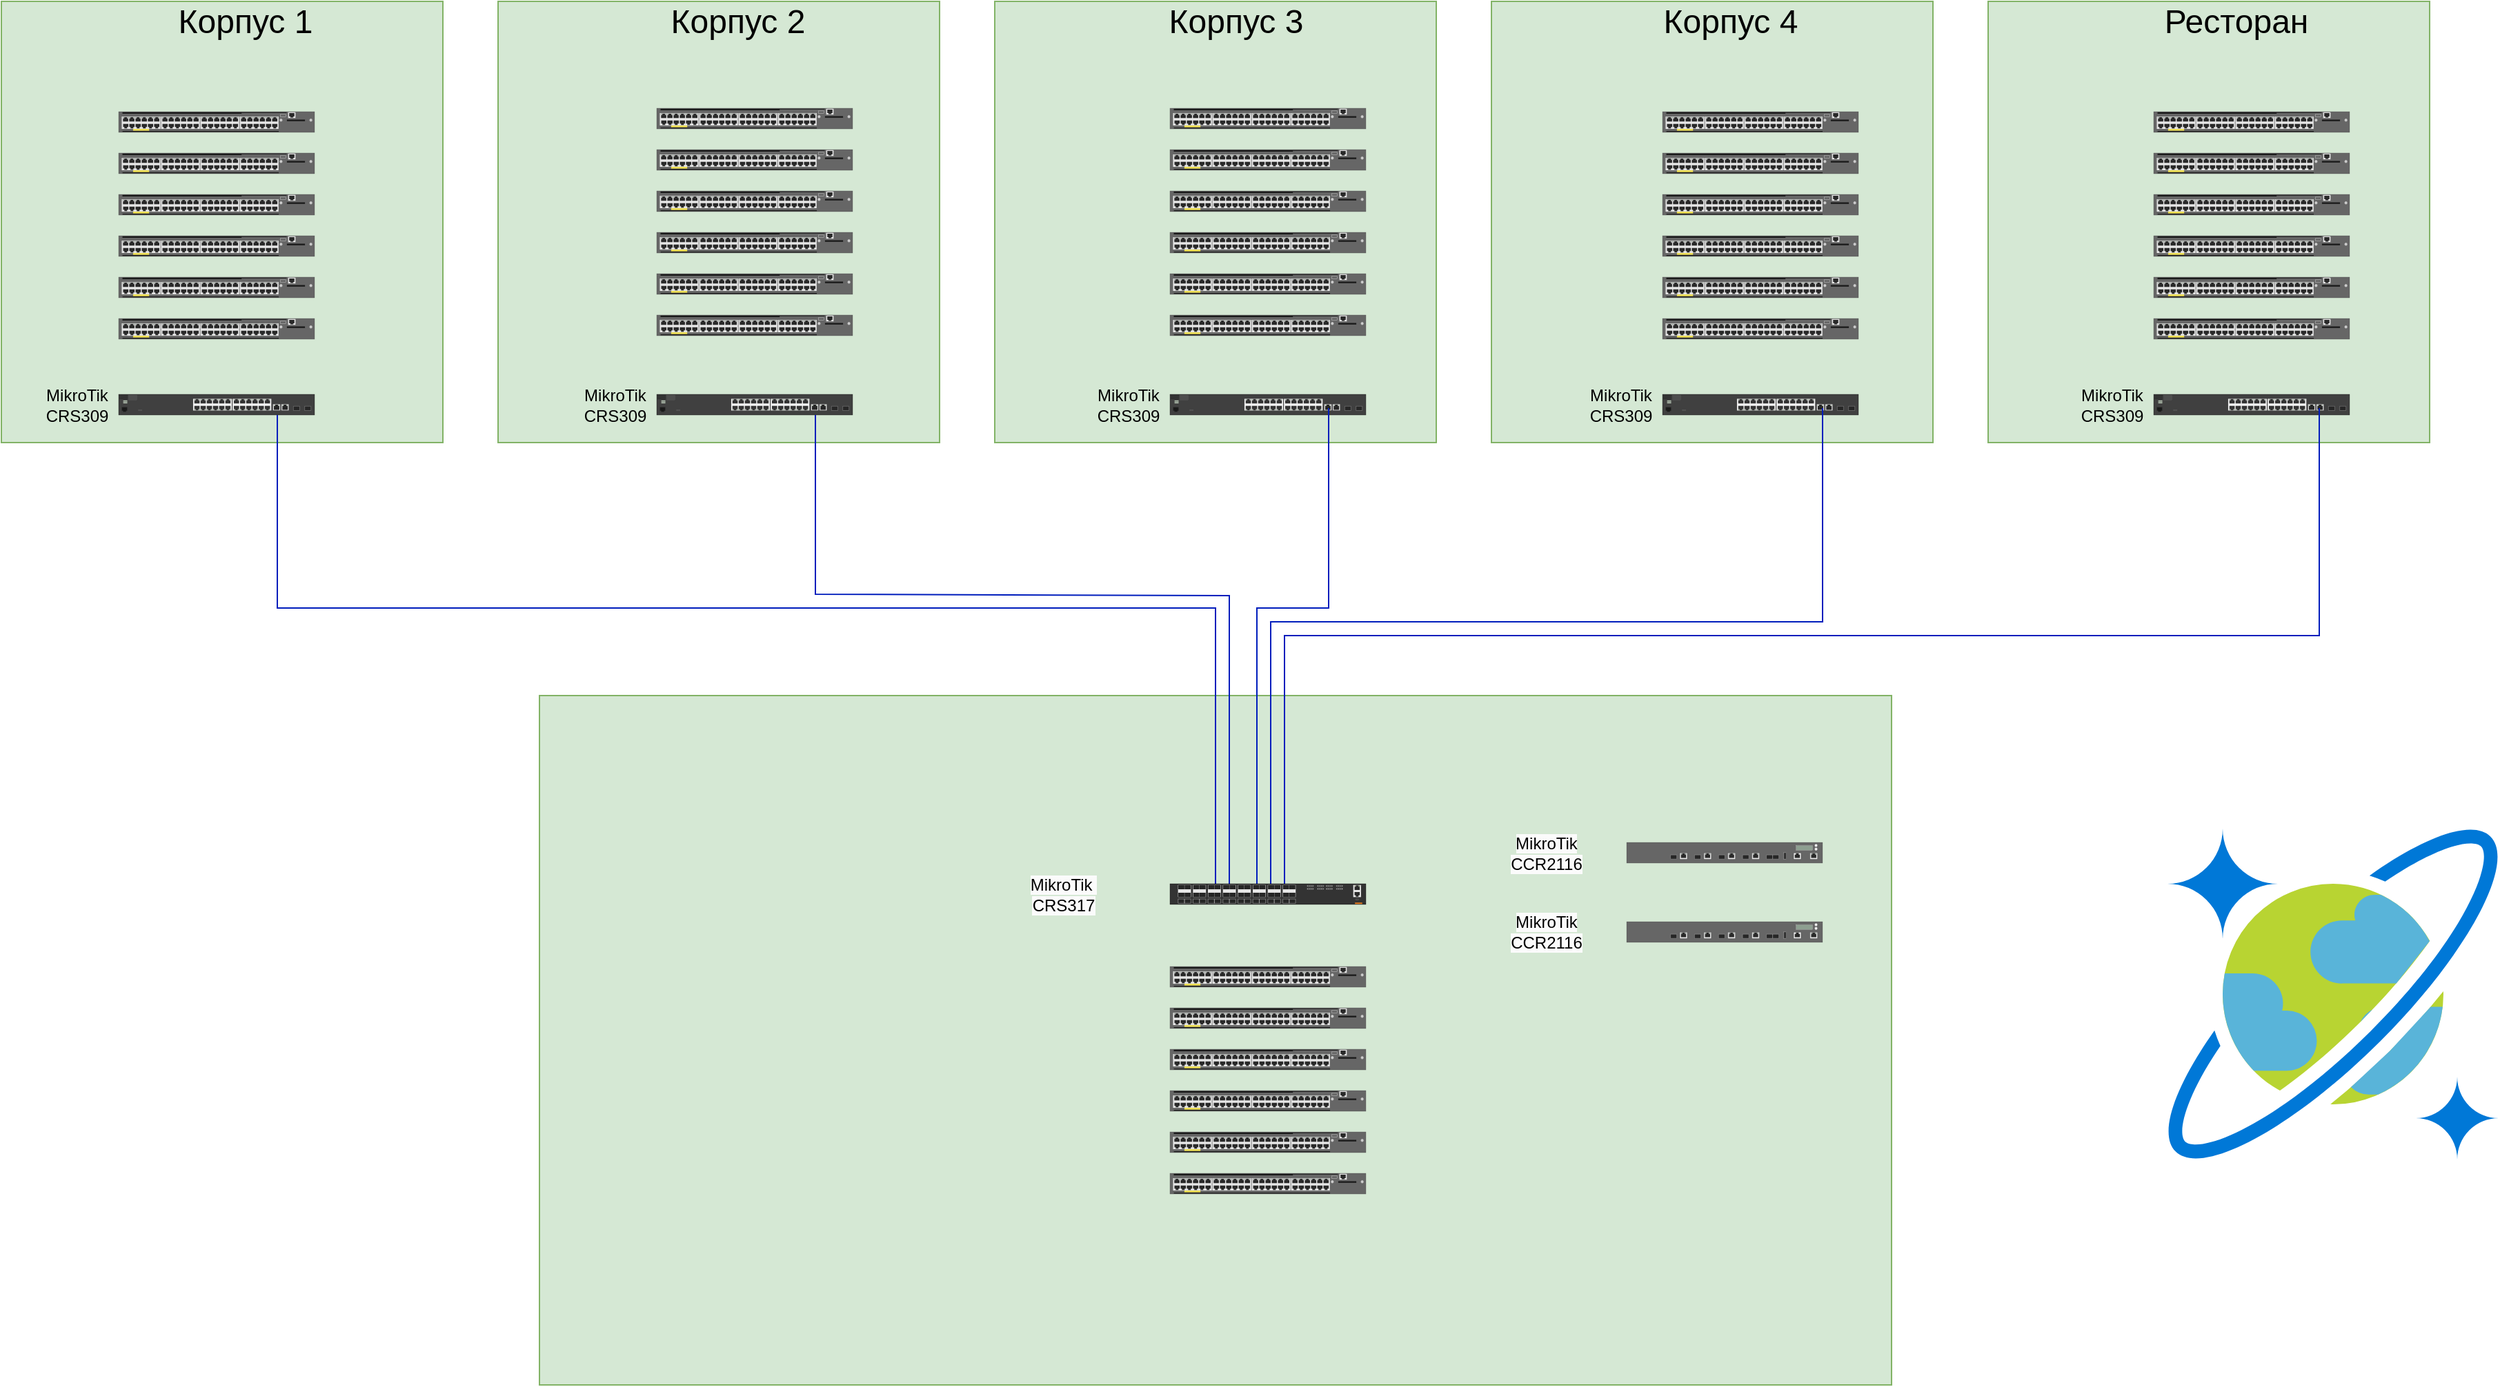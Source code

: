 <mxfile version="26.1.1">
  <diagram name="Страница — 1" id="lEGWNjMaybqHMdPIUl3j">
    <mxGraphModel dx="1687" dy="2562" grid="1" gridSize="10" guides="1" tooltips="1" connect="1" arrows="1" fold="1" page="1" pageScale="1" pageWidth="2336" pageHeight="1654" math="0" shadow="0">
      <root>
        <mxCell id="0" />
        <mxCell id="1" parent="0" />
        <mxCell id="9y2gCdA-jLrXaHQUm1rY-1" value="" style="rounded=0;whiteSpace=wrap;html=1;fillColor=#d5e8d4;strokeColor=#82b366;" vertex="1" parent="1">
          <mxGeometry x="1100" y="-1150" width="320" height="320" as="geometry" />
        </mxCell>
        <mxCell id="9y2gCdA-jLrXaHQUm1rY-2" value="" style="rounded=0;whiteSpace=wrap;html=1;fillColor=#d5e8d4;strokeColor=#82b366;" vertex="1" parent="1">
          <mxGeometry x="1460" y="-1150" width="320" height="320" as="geometry" />
        </mxCell>
        <mxCell id="9y2gCdA-jLrXaHQUm1rY-3" value="" style="rounded=0;whiteSpace=wrap;html=1;fillColor=#d5e8d4;strokeColor=#82b366;" vertex="1" parent="1">
          <mxGeometry x="740" y="-1150" width="320" height="320" as="geometry" />
        </mxCell>
        <mxCell id="9y2gCdA-jLrXaHQUm1rY-4" value="" style="rounded=0;whiteSpace=wrap;html=1;fillColor=#d5e8d4;strokeColor=#82b366;" vertex="1" parent="1">
          <mxGeometry x="380" y="-1150" width="320" height="320" as="geometry" />
        </mxCell>
        <mxCell id="9y2gCdA-jLrXaHQUm1rY-5" value="" style="rounded=0;whiteSpace=wrap;html=1;fillColor=#d5e8d4;strokeColor=#82b366;" vertex="1" parent="1">
          <mxGeometry x="20" y="-1150" width="320" height="320" as="geometry" />
        </mxCell>
        <mxCell id="9y2gCdA-jLrXaHQUm1rY-6" value="" style="rounded=0;whiteSpace=wrap;html=1;fillColor=#d5e8d4;strokeColor=#82b366;" vertex="1" parent="1">
          <mxGeometry x="410" y="-646.5" width="980" height="500" as="geometry" />
        </mxCell>
        <mxCell id="9y2gCdA-jLrXaHQUm1rY-8" value="Корпус 1" style="text;strokeColor=none;align=center;fillColor=none;html=1;verticalAlign=middle;whiteSpace=wrap;rounded=0;fontSize=24;" vertex="1" parent="1">
          <mxGeometry x="127" y="-1150" width="140" height="30" as="geometry" />
        </mxCell>
        <mxCell id="9y2gCdA-jLrXaHQUm1rY-9" value="Корпус 2" style="text;strokeColor=none;align=center;fillColor=none;html=1;verticalAlign=middle;whiteSpace=wrap;rounded=0;fontSize=24;" vertex="1" parent="1">
          <mxGeometry x="494" y="-1150" width="120" height="30" as="geometry" />
        </mxCell>
        <mxCell id="9y2gCdA-jLrXaHQUm1rY-11" value="Корпус 4" style="text;strokeColor=none;align=center;fillColor=none;html=1;verticalAlign=middle;whiteSpace=wrap;rounded=0;fontSize=24;" vertex="1" parent="1">
          <mxGeometry x="1218" y="-1150" width="111" height="30" as="geometry" />
        </mxCell>
        <mxCell id="9y2gCdA-jLrXaHQUm1rY-12" value="Ресторан" style="text;strokeColor=none;align=center;fillColor=none;html=1;verticalAlign=middle;whiteSpace=wrap;rounded=0;fontSize=24;" vertex="1" parent="1">
          <mxGeometry x="1610" y="-1150" width="60" height="30" as="geometry" />
        </mxCell>
        <mxCell id="9y2gCdA-jLrXaHQUm1rY-13" value="" style="group;imageAspect=0;snapToPoint=1;" vertex="1" connectable="0" parent="1">
          <mxGeometry x="45" y="-872.5" width="202" height="30" as="geometry" />
        </mxCell>
        <mxCell id="9y2gCdA-jLrXaHQUm1rY-14" value="" style="html=1;verticalLabelPosition=bottom;verticalAlign=top;outlineConnect=0;shadow=0;dashed=0;shape=mxgraph.rack.hpe_aruba.switches.j9782a_2530_24_front;connectable=0;" vertex="1" parent="9y2gCdA-jLrXaHQUm1rY-13">
          <mxGeometry x="60" y="7.5" width="142" height="15" as="geometry" />
        </mxCell>
        <mxCell id="9y2gCdA-jLrXaHQUm1rY-15" value="MikroTik CRS309" style="text;strokeColor=none;align=center;fillColor=none;html=1;verticalAlign=middle;whiteSpace=wrap;rounded=0;" vertex="1" parent="9y2gCdA-jLrXaHQUm1rY-13">
          <mxGeometry width="60" height="30" as="geometry" />
        </mxCell>
        <mxCell id="9y2gCdA-jLrXaHQUm1rY-16" value="" style="group" vertex="1" connectable="0" parent="1">
          <mxGeometry x="435" y="-872.5" width="202" height="30" as="geometry" />
        </mxCell>
        <mxCell id="9y2gCdA-jLrXaHQUm1rY-17" value="" style="html=1;verticalLabelPosition=bottom;verticalAlign=top;outlineConnect=0;shadow=0;dashed=0;shape=mxgraph.rack.hpe_aruba.switches.j9782a_2530_24_front;connectable=0;" vertex="1" parent="9y2gCdA-jLrXaHQUm1rY-16">
          <mxGeometry x="60" y="7.5" width="142" height="15" as="geometry" />
        </mxCell>
        <mxCell id="9y2gCdA-jLrXaHQUm1rY-18" value="MikroTik CRS309" style="text;strokeColor=none;align=center;fillColor=none;html=1;verticalAlign=middle;whiteSpace=wrap;rounded=0;" vertex="1" parent="9y2gCdA-jLrXaHQUm1rY-16">
          <mxGeometry width="60" height="30" as="geometry" />
        </mxCell>
        <mxCell id="9y2gCdA-jLrXaHQUm1rY-19" value="" style="group" vertex="1" connectable="0" parent="1">
          <mxGeometry x="807" y="-872.5" width="202" height="30" as="geometry" />
        </mxCell>
        <mxCell id="9y2gCdA-jLrXaHQUm1rY-20" value="" style="html=1;verticalLabelPosition=bottom;verticalAlign=top;outlineConnect=0;shadow=0;dashed=0;shape=mxgraph.rack.hpe_aruba.switches.j9782a_2530_24_front;connectable=0;" vertex="1" parent="9y2gCdA-jLrXaHQUm1rY-19">
          <mxGeometry x="60" y="7.5" width="142" height="15" as="geometry" />
        </mxCell>
        <mxCell id="9y2gCdA-jLrXaHQUm1rY-21" value="MikroTik CRS309" style="text;strokeColor=none;align=center;fillColor=none;html=1;verticalAlign=middle;whiteSpace=wrap;rounded=0;" vertex="1" parent="9y2gCdA-jLrXaHQUm1rY-19">
          <mxGeometry width="60" height="30" as="geometry" />
        </mxCell>
        <mxCell id="9y2gCdA-jLrXaHQUm1rY-22" value="" style="group" vertex="1" connectable="0" parent="1">
          <mxGeometry x="1164" y="-872.5" width="202" height="30" as="geometry" />
        </mxCell>
        <mxCell id="9y2gCdA-jLrXaHQUm1rY-23" value="" style="html=1;verticalLabelPosition=bottom;verticalAlign=top;outlineConnect=0;shadow=0;dashed=0;shape=mxgraph.rack.hpe_aruba.switches.j9782a_2530_24_front;connectable=0;" vertex="1" parent="9y2gCdA-jLrXaHQUm1rY-22">
          <mxGeometry x="60" y="7.5" width="142" height="15" as="geometry" />
        </mxCell>
        <mxCell id="9y2gCdA-jLrXaHQUm1rY-24" value="MikroTik CRS309" style="text;strokeColor=none;align=center;fillColor=none;html=1;verticalAlign=middle;whiteSpace=wrap;rounded=0;" vertex="1" parent="9y2gCdA-jLrXaHQUm1rY-22">
          <mxGeometry width="60" height="30" as="geometry" />
        </mxCell>
        <mxCell id="9y2gCdA-jLrXaHQUm1rY-25" value="" style="group" vertex="1" connectable="0" parent="1">
          <mxGeometry x="1520" y="-872.5" width="202" height="30" as="geometry" />
        </mxCell>
        <mxCell id="9y2gCdA-jLrXaHQUm1rY-26" value="" style="html=1;verticalLabelPosition=bottom;verticalAlign=top;outlineConnect=0;shadow=0;dashed=0;shape=mxgraph.rack.hpe_aruba.switches.j9782a_2530_24_front;connectable=0;" vertex="1" parent="9y2gCdA-jLrXaHQUm1rY-25">
          <mxGeometry x="60" y="7.5" width="142" height="15" as="geometry" />
        </mxCell>
        <mxCell id="9y2gCdA-jLrXaHQUm1rY-27" value="MikroTik CRS309" style="text;strokeColor=none;align=center;fillColor=none;html=1;verticalAlign=middle;whiteSpace=wrap;rounded=0;" vertex="1" parent="9y2gCdA-jLrXaHQUm1rY-25">
          <mxGeometry width="60" height="30" as="geometry" />
        </mxCell>
        <mxCell id="9y2gCdA-jLrXaHQUm1rY-28" value="" style="edgeStyle=none;orthogonalLoop=1;jettySize=auto;html=1;rounded=0;endArrow=none;startFill=1;jumpStyle=arc;fillColor=#0050ef;strokeColor=#001DBC;" edge="1" parent="1">
          <mxGeometry width="80" relative="1" as="geometry">
            <mxPoint x="220" y="-850" as="sourcePoint" />
            <mxPoint x="900" y="-500" as="targetPoint" />
            <Array as="points">
              <mxPoint x="220" y="-710" />
              <mxPoint x="900" y="-710" />
            </Array>
          </mxGeometry>
        </mxCell>
        <mxCell id="9y2gCdA-jLrXaHQUm1rY-29" value="" style="edgeStyle=none;orthogonalLoop=1;jettySize=auto;html=1;rounded=0;endArrow=none;startFill=0;endFill=1;snapToPoint=0;strokeColor=#001DBC;jumpStyle=arc;fixDash=1;fillColor=#0050ef;" edge="1" parent="1">
          <mxGeometry width="80" relative="1" as="geometry">
            <mxPoint x="610" y="-850" as="sourcePoint" />
            <mxPoint x="910" y="-500" as="targetPoint" />
            <Array as="points">
              <mxPoint x="610" y="-720" />
              <mxPoint x="910" y="-719" />
            </Array>
          </mxGeometry>
        </mxCell>
        <mxCell id="9y2gCdA-jLrXaHQUm1rY-30" value="" style="edgeStyle=none;orthogonalLoop=1;jettySize=auto;html=1;rounded=0;endArrow=none;startFill=0;endFill=1;snapToPoint=0;strokeColor=#001DBC;jumpStyle=arc;fixDash=1;fillColor=#0050ef;" edge="1" parent="1">
          <mxGeometry width="80" relative="1" as="geometry">
            <mxPoint x="982" y="-855" as="sourcePoint" />
            <mxPoint x="930" y="-500" as="targetPoint" />
            <Array as="points">
              <mxPoint x="982" y="-710" />
              <mxPoint x="930" y="-710" />
            </Array>
          </mxGeometry>
        </mxCell>
        <mxCell id="9y2gCdA-jLrXaHQUm1rY-31" value="" style="edgeStyle=none;orthogonalLoop=1;jettySize=auto;html=1;rounded=0;endArrow=none;startFill=0;endFill=1;snapToPoint=0;strokeColor=#001DBC;jumpStyle=arc;fixDash=1;fillColor=#0050ef;" edge="1" parent="1">
          <mxGeometry width="80" relative="1" as="geometry">
            <mxPoint x="1340" y="-855" as="sourcePoint" />
            <mxPoint x="940" y="-500" as="targetPoint" />
            <Array as="points">
              <mxPoint x="1340" y="-700" />
              <mxPoint x="940" y="-700" />
            </Array>
          </mxGeometry>
        </mxCell>
        <mxCell id="9y2gCdA-jLrXaHQUm1rY-32" value="" style="edgeStyle=none;orthogonalLoop=1;jettySize=auto;html=1;rounded=0;endArrow=none;startFill=0;endFill=1;snapToPoint=0;strokeColor=#001DBC;jumpStyle=arc;fixDash=1;fillColor=#0050ef;" edge="1" parent="1">
          <mxGeometry width="80" relative="1" as="geometry">
            <mxPoint x="1700" y="-855" as="sourcePoint" />
            <mxPoint x="950" y="-500" as="targetPoint" />
            <Array as="points">
              <mxPoint x="1700" y="-690" />
              <mxPoint x="950" y="-690" />
            </Array>
          </mxGeometry>
        </mxCell>
        <mxCell id="9y2gCdA-jLrXaHQUm1rY-39" value="" style="html=1;verticalLabelPosition=bottom;verticalAlign=top;outlineConnect=0;shadow=0;dashed=0;shape=mxgraph.rack.hpe_aruba.switches.jl074a_hpe_aruba_3810m_48_port_gt_poeplus_1_slot_switch;" vertex="1" parent="1">
          <mxGeometry x="105" y="-920" width="142" height="15" as="geometry" />
        </mxCell>
        <mxCell id="9y2gCdA-jLrXaHQUm1rY-40" value="" style="html=1;verticalLabelPosition=bottom;verticalAlign=top;outlineConnect=0;shadow=0;dashed=0;shape=mxgraph.rack.hpe_aruba.switches.jl074a_hpe_aruba_3810m_48_port_gt_poeplus_1_slot_switch;" vertex="1" parent="1">
          <mxGeometry x="105" y="-950" width="142" height="15" as="geometry" />
        </mxCell>
        <mxCell id="9y2gCdA-jLrXaHQUm1rY-41" value="" style="html=1;verticalLabelPosition=bottom;verticalAlign=top;outlineConnect=0;shadow=0;dashed=0;shape=mxgraph.rack.hpe_aruba.switches.jl074a_hpe_aruba_3810m_48_port_gt_poeplus_1_slot_switch;" vertex="1" parent="1">
          <mxGeometry x="105" y="-980" width="142" height="15" as="geometry" />
        </mxCell>
        <mxCell id="9y2gCdA-jLrXaHQUm1rY-42" value="" style="html=1;verticalLabelPosition=bottom;verticalAlign=top;outlineConnect=0;shadow=0;dashed=0;shape=mxgraph.rack.hpe_aruba.switches.jl074a_hpe_aruba_3810m_48_port_gt_poeplus_1_slot_switch;" vertex="1" parent="1">
          <mxGeometry x="105" y="-1010" width="142" height="15" as="geometry" />
        </mxCell>
        <mxCell id="9y2gCdA-jLrXaHQUm1rY-43" value="" style="html=1;verticalLabelPosition=bottom;verticalAlign=top;outlineConnect=0;shadow=0;dashed=0;shape=mxgraph.rack.hpe_aruba.switches.jl074a_hpe_aruba_3810m_48_port_gt_poeplus_1_slot_switch;" vertex="1" parent="1">
          <mxGeometry x="105" y="-1040" width="142" height="15" as="geometry" />
        </mxCell>
        <mxCell id="9y2gCdA-jLrXaHQUm1rY-44" value="" style="html=1;verticalLabelPosition=bottom;verticalAlign=top;outlineConnect=0;shadow=0;dashed=0;shape=mxgraph.rack.hpe_aruba.switches.jl074a_hpe_aruba_3810m_48_port_gt_poeplus_1_slot_switch;" vertex="1" parent="1">
          <mxGeometry x="105" y="-1070" width="142" height="15" as="geometry" />
        </mxCell>
        <mxCell id="9y2gCdA-jLrXaHQUm1rY-45" value="" style="html=1;verticalLabelPosition=bottom;verticalAlign=top;outlineConnect=0;shadow=0;dashed=0;shape=mxgraph.rack.hpe_aruba.switches.jl074a_hpe_aruba_3810m_48_port_gt_poeplus_1_slot_switch;" vertex="1" parent="1">
          <mxGeometry x="495" y="-922.5" width="142" height="15" as="geometry" />
        </mxCell>
        <mxCell id="9y2gCdA-jLrXaHQUm1rY-46" value="" style="html=1;verticalLabelPosition=bottom;verticalAlign=top;outlineConnect=0;shadow=0;dashed=0;shape=mxgraph.rack.hpe_aruba.switches.jl074a_hpe_aruba_3810m_48_port_gt_poeplus_1_slot_switch;" vertex="1" parent="1">
          <mxGeometry x="495" y="-952.5" width="142" height="15" as="geometry" />
        </mxCell>
        <mxCell id="9y2gCdA-jLrXaHQUm1rY-47" value="" style="html=1;verticalLabelPosition=bottom;verticalAlign=top;outlineConnect=0;shadow=0;dashed=0;shape=mxgraph.rack.hpe_aruba.switches.jl074a_hpe_aruba_3810m_48_port_gt_poeplus_1_slot_switch;" vertex="1" parent="1">
          <mxGeometry x="495" y="-982.5" width="142" height="15" as="geometry" />
        </mxCell>
        <mxCell id="9y2gCdA-jLrXaHQUm1rY-48" value="" style="html=1;verticalLabelPosition=bottom;verticalAlign=top;outlineConnect=0;shadow=0;dashed=0;shape=mxgraph.rack.hpe_aruba.switches.jl074a_hpe_aruba_3810m_48_port_gt_poeplus_1_slot_switch;" vertex="1" parent="1">
          <mxGeometry x="495" y="-1012.5" width="142" height="15" as="geometry" />
        </mxCell>
        <mxCell id="9y2gCdA-jLrXaHQUm1rY-49" value="" style="html=1;verticalLabelPosition=bottom;verticalAlign=top;outlineConnect=0;shadow=0;dashed=0;shape=mxgraph.rack.hpe_aruba.switches.jl074a_hpe_aruba_3810m_48_port_gt_poeplus_1_slot_switch;" vertex="1" parent="1">
          <mxGeometry x="495" y="-1042.5" width="142" height="15" as="geometry" />
        </mxCell>
        <mxCell id="9y2gCdA-jLrXaHQUm1rY-50" value="" style="html=1;verticalLabelPosition=bottom;verticalAlign=top;outlineConnect=0;shadow=0;dashed=0;shape=mxgraph.rack.hpe_aruba.switches.jl074a_hpe_aruba_3810m_48_port_gt_poeplus_1_slot_switch;" vertex="1" parent="1">
          <mxGeometry x="495" y="-1072.5" width="142" height="15" as="geometry" />
        </mxCell>
        <mxCell id="9y2gCdA-jLrXaHQUm1rY-51" value="" style="html=1;verticalLabelPosition=bottom;verticalAlign=top;outlineConnect=0;shadow=0;dashed=0;shape=mxgraph.rack.hpe_aruba.switches.jl074a_hpe_aruba_3810m_48_port_gt_poeplus_1_slot_switch;" vertex="1" parent="1">
          <mxGeometry x="867" y="-922.5" width="142" height="15" as="geometry" />
        </mxCell>
        <mxCell id="9y2gCdA-jLrXaHQUm1rY-52" value="" style="html=1;verticalLabelPosition=bottom;verticalAlign=top;outlineConnect=0;shadow=0;dashed=0;shape=mxgraph.rack.hpe_aruba.switches.jl074a_hpe_aruba_3810m_48_port_gt_poeplus_1_slot_switch;" vertex="1" parent="1">
          <mxGeometry x="867" y="-952.5" width="142" height="15" as="geometry" />
        </mxCell>
        <mxCell id="9y2gCdA-jLrXaHQUm1rY-53" value="" style="html=1;verticalLabelPosition=bottom;verticalAlign=top;outlineConnect=0;shadow=0;dashed=0;shape=mxgraph.rack.hpe_aruba.switches.jl074a_hpe_aruba_3810m_48_port_gt_poeplus_1_slot_switch;" vertex="1" parent="1">
          <mxGeometry x="867" y="-982.5" width="142" height="15" as="geometry" />
        </mxCell>
        <mxCell id="9y2gCdA-jLrXaHQUm1rY-54" value="" style="html=1;verticalLabelPosition=bottom;verticalAlign=top;outlineConnect=0;shadow=0;dashed=0;shape=mxgraph.rack.hpe_aruba.switches.jl074a_hpe_aruba_3810m_48_port_gt_poeplus_1_slot_switch;" vertex="1" parent="1">
          <mxGeometry x="867" y="-1012.5" width="142" height="15" as="geometry" />
        </mxCell>
        <mxCell id="9y2gCdA-jLrXaHQUm1rY-55" value="" style="html=1;verticalLabelPosition=bottom;verticalAlign=top;outlineConnect=0;shadow=0;dashed=0;shape=mxgraph.rack.hpe_aruba.switches.jl074a_hpe_aruba_3810m_48_port_gt_poeplus_1_slot_switch;" vertex="1" parent="1">
          <mxGeometry x="867" y="-1042.5" width="142" height="15" as="geometry" />
        </mxCell>
        <mxCell id="9y2gCdA-jLrXaHQUm1rY-56" value="" style="html=1;verticalLabelPosition=bottom;verticalAlign=top;outlineConnect=0;shadow=0;dashed=0;shape=mxgraph.rack.hpe_aruba.switches.jl074a_hpe_aruba_3810m_48_port_gt_poeplus_1_slot_switch;" vertex="1" parent="1">
          <mxGeometry x="867" y="-1072.5" width="142" height="15" as="geometry" />
        </mxCell>
        <mxCell id="9y2gCdA-jLrXaHQUm1rY-57" value="" style="html=1;verticalLabelPosition=bottom;verticalAlign=top;outlineConnect=0;shadow=0;dashed=0;shape=mxgraph.rack.hpe_aruba.switches.jl074a_hpe_aruba_3810m_48_port_gt_poeplus_1_slot_switch;" vertex="1" parent="1">
          <mxGeometry x="1224" y="-920" width="142" height="15" as="geometry" />
        </mxCell>
        <mxCell id="9y2gCdA-jLrXaHQUm1rY-58" value="" style="html=1;verticalLabelPosition=bottom;verticalAlign=top;outlineConnect=0;shadow=0;dashed=0;shape=mxgraph.rack.hpe_aruba.switches.jl074a_hpe_aruba_3810m_48_port_gt_poeplus_1_slot_switch;" vertex="1" parent="1">
          <mxGeometry x="1224" y="-950" width="142" height="15" as="geometry" />
        </mxCell>
        <mxCell id="9y2gCdA-jLrXaHQUm1rY-59" value="" style="html=1;verticalLabelPosition=bottom;verticalAlign=top;outlineConnect=0;shadow=0;dashed=0;shape=mxgraph.rack.hpe_aruba.switches.jl074a_hpe_aruba_3810m_48_port_gt_poeplus_1_slot_switch;" vertex="1" parent="1">
          <mxGeometry x="1224" y="-980" width="142" height="15" as="geometry" />
        </mxCell>
        <mxCell id="9y2gCdA-jLrXaHQUm1rY-60" value="" style="html=1;verticalLabelPosition=bottom;verticalAlign=top;outlineConnect=0;shadow=0;dashed=0;shape=mxgraph.rack.hpe_aruba.switches.jl074a_hpe_aruba_3810m_48_port_gt_poeplus_1_slot_switch;" vertex="1" parent="1">
          <mxGeometry x="1224" y="-1010" width="142" height="15" as="geometry" />
        </mxCell>
        <mxCell id="9y2gCdA-jLrXaHQUm1rY-61" value="" style="html=1;verticalLabelPosition=bottom;verticalAlign=top;outlineConnect=0;shadow=0;dashed=0;shape=mxgraph.rack.hpe_aruba.switches.jl074a_hpe_aruba_3810m_48_port_gt_poeplus_1_slot_switch;" vertex="1" parent="1">
          <mxGeometry x="1224" y="-1040" width="142" height="15" as="geometry" />
        </mxCell>
        <mxCell id="9y2gCdA-jLrXaHQUm1rY-62" value="" style="html=1;verticalLabelPosition=bottom;verticalAlign=top;outlineConnect=0;shadow=0;dashed=0;shape=mxgraph.rack.hpe_aruba.switches.jl074a_hpe_aruba_3810m_48_port_gt_poeplus_1_slot_switch;" vertex="1" parent="1">
          <mxGeometry x="1224" y="-1070" width="142" height="15" as="geometry" />
        </mxCell>
        <mxCell id="9y2gCdA-jLrXaHQUm1rY-63" value="" style="html=1;verticalLabelPosition=bottom;verticalAlign=top;outlineConnect=0;shadow=0;dashed=0;shape=mxgraph.rack.hpe_aruba.switches.jl074a_hpe_aruba_3810m_48_port_gt_poeplus_1_slot_switch;" vertex="1" parent="1">
          <mxGeometry x="1580" y="-920" width="142" height="15" as="geometry" />
        </mxCell>
        <mxCell id="9y2gCdA-jLrXaHQUm1rY-64" value="" style="html=1;verticalLabelPosition=bottom;verticalAlign=top;outlineConnect=0;shadow=0;dashed=0;shape=mxgraph.rack.hpe_aruba.switches.jl074a_hpe_aruba_3810m_48_port_gt_poeplus_1_slot_switch;" vertex="1" parent="1">
          <mxGeometry x="1580" y="-950" width="142" height="15" as="geometry" />
        </mxCell>
        <mxCell id="9y2gCdA-jLrXaHQUm1rY-65" value="" style="html=1;verticalLabelPosition=bottom;verticalAlign=top;outlineConnect=0;shadow=0;dashed=0;shape=mxgraph.rack.hpe_aruba.switches.jl074a_hpe_aruba_3810m_48_port_gt_poeplus_1_slot_switch;" vertex="1" parent="1">
          <mxGeometry x="1580" y="-980" width="142" height="15" as="geometry" />
        </mxCell>
        <mxCell id="9y2gCdA-jLrXaHQUm1rY-66" value="" style="html=1;verticalLabelPosition=bottom;verticalAlign=top;outlineConnect=0;shadow=0;dashed=0;shape=mxgraph.rack.hpe_aruba.switches.jl074a_hpe_aruba_3810m_48_port_gt_poeplus_1_slot_switch;" vertex="1" parent="1">
          <mxGeometry x="1580" y="-1010" width="142" height="15" as="geometry" />
        </mxCell>
        <mxCell id="9y2gCdA-jLrXaHQUm1rY-67" value="" style="html=1;verticalLabelPosition=bottom;verticalAlign=top;outlineConnect=0;shadow=0;dashed=0;shape=mxgraph.rack.hpe_aruba.switches.jl074a_hpe_aruba_3810m_48_port_gt_poeplus_1_slot_switch;" vertex="1" parent="1">
          <mxGeometry x="1580" y="-1040" width="142" height="15" as="geometry" />
        </mxCell>
        <mxCell id="9y2gCdA-jLrXaHQUm1rY-68" value="" style="html=1;verticalLabelPosition=bottom;verticalAlign=top;outlineConnect=0;shadow=0;dashed=0;shape=mxgraph.rack.hpe_aruba.switches.jl074a_hpe_aruba_3810m_48_port_gt_poeplus_1_slot_switch;" vertex="1" parent="1">
          <mxGeometry x="1580" y="-1070" width="142" height="15" as="geometry" />
        </mxCell>
        <mxCell id="9y2gCdA-jLrXaHQUm1rY-69" value="Корпус 3" style="text;strokeColor=none;align=center;fillColor=none;html=1;verticalAlign=middle;whiteSpace=wrap;rounded=0;fontSize=24;" vertex="1" parent="1">
          <mxGeometry x="860" y="-1150" width="110" height="30" as="geometry" />
        </mxCell>
        <mxCell id="9y2gCdA-jLrXaHQUm1rY-70" value="" style="html=1;verticalLabelPosition=bottom;verticalAlign=top;outlineConnect=0;shadow=0;dashed=0;shape=mxgraph.rack.hpe_aruba.switches.jl074a_hpe_aruba_3810m_48_port_gt_poeplus_1_slot_switch;" vertex="1" parent="1">
          <mxGeometry x="867" y="-300" width="142" height="15" as="geometry" />
        </mxCell>
        <mxCell id="9y2gCdA-jLrXaHQUm1rY-71" value="" style="html=1;verticalLabelPosition=bottom;verticalAlign=top;outlineConnect=0;shadow=0;dashed=0;shape=mxgraph.rack.hpe_aruba.switches.jl074a_hpe_aruba_3810m_48_port_gt_poeplus_1_slot_switch;" vertex="1" parent="1">
          <mxGeometry x="867" y="-330" width="142" height="15" as="geometry" />
        </mxCell>
        <mxCell id="9y2gCdA-jLrXaHQUm1rY-72" value="" style="html=1;verticalLabelPosition=bottom;verticalAlign=top;outlineConnect=0;shadow=0;dashed=0;shape=mxgraph.rack.hpe_aruba.switches.jl074a_hpe_aruba_3810m_48_port_gt_poeplus_1_slot_switch;" vertex="1" parent="1">
          <mxGeometry x="867" y="-360" width="142" height="15" as="geometry" />
        </mxCell>
        <mxCell id="9y2gCdA-jLrXaHQUm1rY-73" value="" style="html=1;verticalLabelPosition=bottom;verticalAlign=top;outlineConnect=0;shadow=0;dashed=0;shape=mxgraph.rack.hpe_aruba.switches.jl074a_hpe_aruba_3810m_48_port_gt_poeplus_1_slot_switch;" vertex="1" parent="1">
          <mxGeometry x="867" y="-390" width="142" height="15" as="geometry" />
        </mxCell>
        <mxCell id="9y2gCdA-jLrXaHQUm1rY-74" value="" style="html=1;verticalLabelPosition=bottom;verticalAlign=top;outlineConnect=0;shadow=0;dashed=0;shape=mxgraph.rack.hpe_aruba.switches.jl074a_hpe_aruba_3810m_48_port_gt_poeplus_1_slot_switch;" vertex="1" parent="1">
          <mxGeometry x="867" y="-420" width="142" height="15" as="geometry" />
        </mxCell>
        <mxCell id="9y2gCdA-jLrXaHQUm1rY-75" value="" style="html=1;verticalLabelPosition=bottom;verticalAlign=top;outlineConnect=0;shadow=0;dashed=0;shape=mxgraph.rack.hpe_aruba.switches.jl074a_hpe_aruba_3810m_48_port_gt_poeplus_1_slot_switch;" vertex="1" parent="1">
          <mxGeometry x="867" y="-450" width="142" height="15" as="geometry" />
        </mxCell>
        <mxCell id="9y2gCdA-jLrXaHQUm1rY-76" value="" style="group" vertex="1" connectable="0" parent="1">
          <mxGeometry x="760" y="-517.5" width="249" height="30" as="geometry" />
        </mxCell>
        <mxCell id="9y2gCdA-jLrXaHQUm1rY-10" value="&lt;br&gt;&lt;span style=&quot;color: rgb(0, 0, 0); font-family: Helvetica; font-size: 12px; font-style: normal; font-variant-ligatures: normal; font-variant-caps: normal; font-weight: 400; letter-spacing: normal; orphans: 2; text-align: center; text-indent: 0px; text-transform: none; widows: 2; word-spacing: 0px; -webkit-text-stroke-width: 0px; white-space: normal; background-color: rgb(251, 251, 251); text-decoration-thickness: initial; text-decoration-style: initial; text-decoration-color: initial; float: none; display: inline !important;&quot;&gt;MikroTik&amp;nbsp;&lt;/span&gt;&lt;div&gt;&lt;span style=&quot;color: rgb(0, 0, 0); font-family: Helvetica; font-size: 12px; font-style: normal; font-variant-ligatures: normal; font-variant-caps: normal; font-weight: 400; letter-spacing: normal; orphans: 2; text-align: center; text-indent: 0px; text-transform: none; widows: 2; word-spacing: 0px; -webkit-text-stroke-width: 0px; white-space: normal; background-color: rgb(251, 251, 251); text-decoration-thickness: initial; text-decoration-style: initial; text-decoration-color: initial; float: none; display: inline !important;&quot;&gt;CRS317&lt;/span&gt;&lt;div&gt;&lt;br&gt;&lt;/div&gt;&lt;/div&gt;" style="text;strokeColor=none;align=center;fillColor=none;html=1;verticalAlign=middle;whiteSpace=wrap;rounded=0;" vertex="1" parent="9y2gCdA-jLrXaHQUm1rY-76">
          <mxGeometry width="60" height="30" as="geometry" />
        </mxCell>
        <mxCell id="9y2gCdA-jLrXaHQUm1rY-36" value="" style="html=1;verticalLabelPosition=bottom;verticalAlign=top;outlineConnect=0;shadow=0;dashed=0;shape=mxgraph.rack.hpe_aruba.switches.jl624a_aruba_8325_32y8c_f2b_front;" vertex="1" parent="9y2gCdA-jLrXaHQUm1rY-76">
          <mxGeometry x="107" y="7.5" width="142" height="15" as="geometry" />
        </mxCell>
        <mxCell id="9y2gCdA-jLrXaHQUm1rY-77" value="" style="group" vertex="1" connectable="0" parent="1">
          <mxGeometry x="1110" y="-547.5" width="230" height="30" as="geometry" />
        </mxCell>
        <mxCell id="9y2gCdA-jLrXaHQUm1rY-34" value="&lt;br&gt;&lt;span style=&quot;color: rgb(0, 0, 0); font-family: Helvetica; font-size: 12px; font-style: normal; font-variant-ligatures: normal; font-variant-caps: normal; font-weight: 400; letter-spacing: normal; orphans: 2; text-align: center; text-indent: 0px; text-transform: none; widows: 2; word-spacing: 0px; -webkit-text-stroke-width: 0px; white-space: normal; background-color: rgb(251, 251, 251); text-decoration-thickness: initial; text-decoration-style: initial; text-decoration-color: initial; float: none; display: inline !important;&quot;&gt;MikroTik CCR2116&lt;/span&gt;&lt;div&gt;&lt;br/&gt;&lt;/div&gt;" style="text;strokeColor=none;align=center;fillColor=none;html=1;verticalAlign=middle;whiteSpace=wrap;rounded=0;" vertex="1" parent="9y2gCdA-jLrXaHQUm1rY-77">
          <mxGeometry width="60" height="30" as="geometry" />
        </mxCell>
        <mxCell id="9y2gCdA-jLrXaHQUm1rY-38" value="" style="html=1;verticalLabelPosition=bottom;verticalAlign=top;outlineConnect=0;shadow=0;dashed=0;shape=mxgraph.rack.hpe_aruba.gateways_controllers.aruba_7205_mobility_controller_front;" vertex="1" parent="9y2gCdA-jLrXaHQUm1rY-77">
          <mxGeometry x="88" y="7.5" width="142" height="15" as="geometry" />
        </mxCell>
        <mxCell id="9y2gCdA-jLrXaHQUm1rY-78" value="" style="group" vertex="1" connectable="0" parent="1">
          <mxGeometry x="1110" y="-490" width="230" height="30" as="geometry" />
        </mxCell>
        <mxCell id="9y2gCdA-jLrXaHQUm1rY-79" value="&lt;br&gt;&lt;span style=&quot;color: rgb(0, 0, 0); font-family: Helvetica; font-size: 12px; font-style: normal; font-variant-ligatures: normal; font-variant-caps: normal; font-weight: 400; letter-spacing: normal; orphans: 2; text-align: center; text-indent: 0px; text-transform: none; widows: 2; word-spacing: 0px; -webkit-text-stroke-width: 0px; white-space: normal; background-color: rgb(251, 251, 251); text-decoration-thickness: initial; text-decoration-style: initial; text-decoration-color: initial; float: none; display: inline !important;&quot;&gt;MikroTik CCR2116&lt;/span&gt;&lt;div&gt;&lt;br/&gt;&lt;/div&gt;" style="text;strokeColor=none;align=center;fillColor=none;html=1;verticalAlign=middle;whiteSpace=wrap;rounded=0;" vertex="1" parent="9y2gCdA-jLrXaHQUm1rY-78">
          <mxGeometry width="60" height="30" as="geometry" />
        </mxCell>
        <mxCell id="9y2gCdA-jLrXaHQUm1rY-80" value="" style="html=1;verticalLabelPosition=bottom;verticalAlign=top;outlineConnect=0;shadow=0;dashed=0;shape=mxgraph.rack.hpe_aruba.gateways_controllers.aruba_7205_mobility_controller_front;" vertex="1" parent="9y2gCdA-jLrXaHQUm1rY-78">
          <mxGeometry x="88" y="7.5" width="142" height="15" as="geometry" />
        </mxCell>
        <mxCell id="9y2gCdA-jLrXaHQUm1rY-81" value="" style="image;sketch=0;aspect=fixed;html=1;points=[];align=center;fontSize=12;image=img/lib/mscae/CosmosDB.svg;" vertex="1" parent="1">
          <mxGeometry x="1590" y="-550" width="240" height="240" as="geometry" />
        </mxCell>
      </root>
    </mxGraphModel>
  </diagram>
</mxfile>
